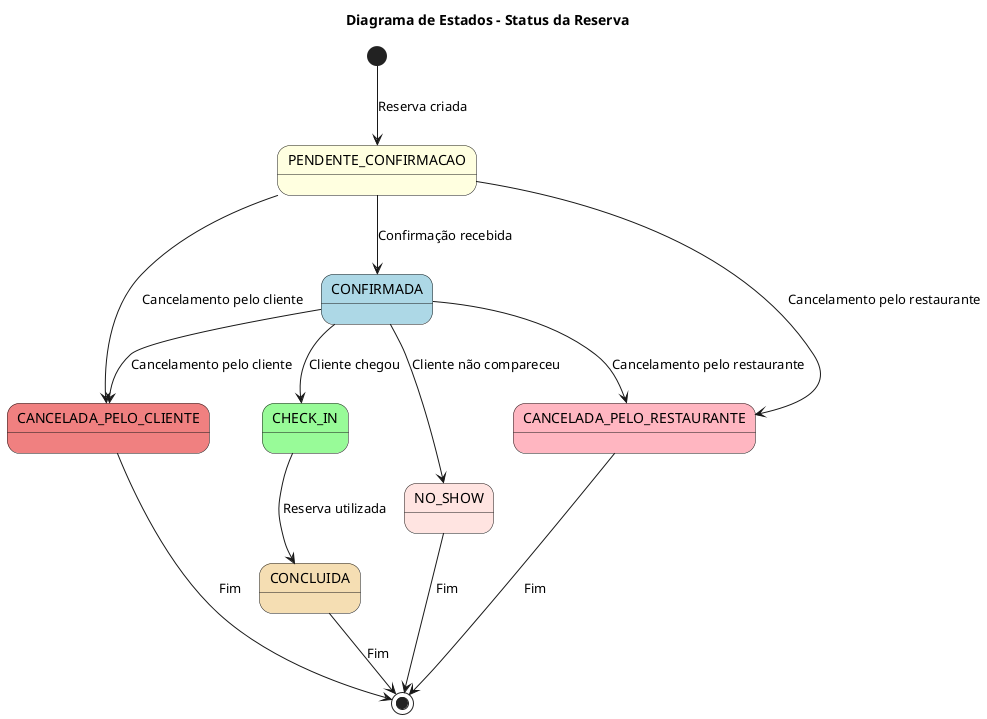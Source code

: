 @startuml StatusReserva_Estados

title Diagrama de Estados - Status da Reserva

[*] --> PENDENTE_CONFIRMACAO : Reserva criada
PENDENTE_CONFIRMACAO --> CONFIRMADA : Confirmação recebida
PENDENTE_CONFIRMACAO --> CANCELADA_PELO_CLIENTE : Cancelamento pelo cliente
PENDENTE_CONFIRMACAO --> CANCELADA_PELO_RESTAURANTE : Cancelamento pelo restaurante
CONFIRMADA --> CHECK_IN : Cliente chegou
CONFIRMADA --> NO_SHOW : Cliente não compareceu
CHECK_IN --> CONCLUIDA : Reserva utilizada
CONFIRMADA --> CANCELADA_PELO_CLIENTE : Cancelamento pelo cliente
CONFIRMADA --> CANCELADA_PELO_RESTAURANTE : Cancelamento pelo restaurante
NO_SHOW --> [*] : Fim
CONCLUIDA --> [*] : Fim
CANCELADA_PELO_CLIENTE --> [*] : Fim
CANCELADA_PELO_RESTAURANTE --> [*] : Fim

state PENDENTE_CONFIRMACAO #lightyellow
state CONFIRMADA #lightblue
state CHECK_IN #palegreen
state CONCLUIDA #wheat
state NO_SHOW #mistyrose
state CANCELADA_PELO_CLIENTE #lightcoral
state CANCELADA_PELO_RESTAURANTE #lightpink

@enduml
